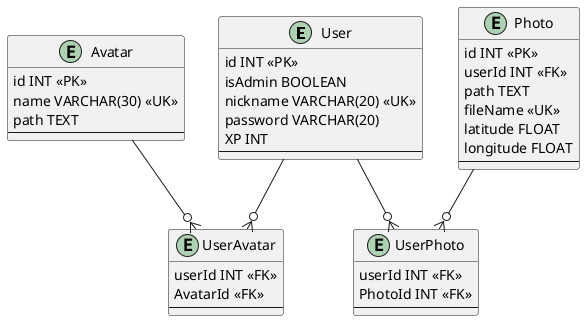 @startuml DER

entity User {
    id INT <<PK>>
    isAdmin BOOLEAN
    nickname VARCHAR(20) <<UK>>
    password VARCHAR(20)
    XP INT
    --
}

entity Avatar {
    id INT <<PK>>
    name VARCHAR(30) <<UK>>
    path TEXT
    --
}

entity UserAvatar {
    userId INT <<FK>>
    AvatarId <<FK>>
    --
}

entity UserPhoto {
    userId INT <<FK>>
    PhotoId INT <<FK>>
    --
}

entity Photo {
    id INT <<PK>>
    userId INT <<FK>>
    path TEXT
    fileName <<UK>>
    latitude FLOAT
    longitude FLOAT
    --
}

User --o{ UserPhoto
User --o{ UserAvatar
Avatar --o{ UserAvatar
Photo --o{ UserPhoto

@enduml